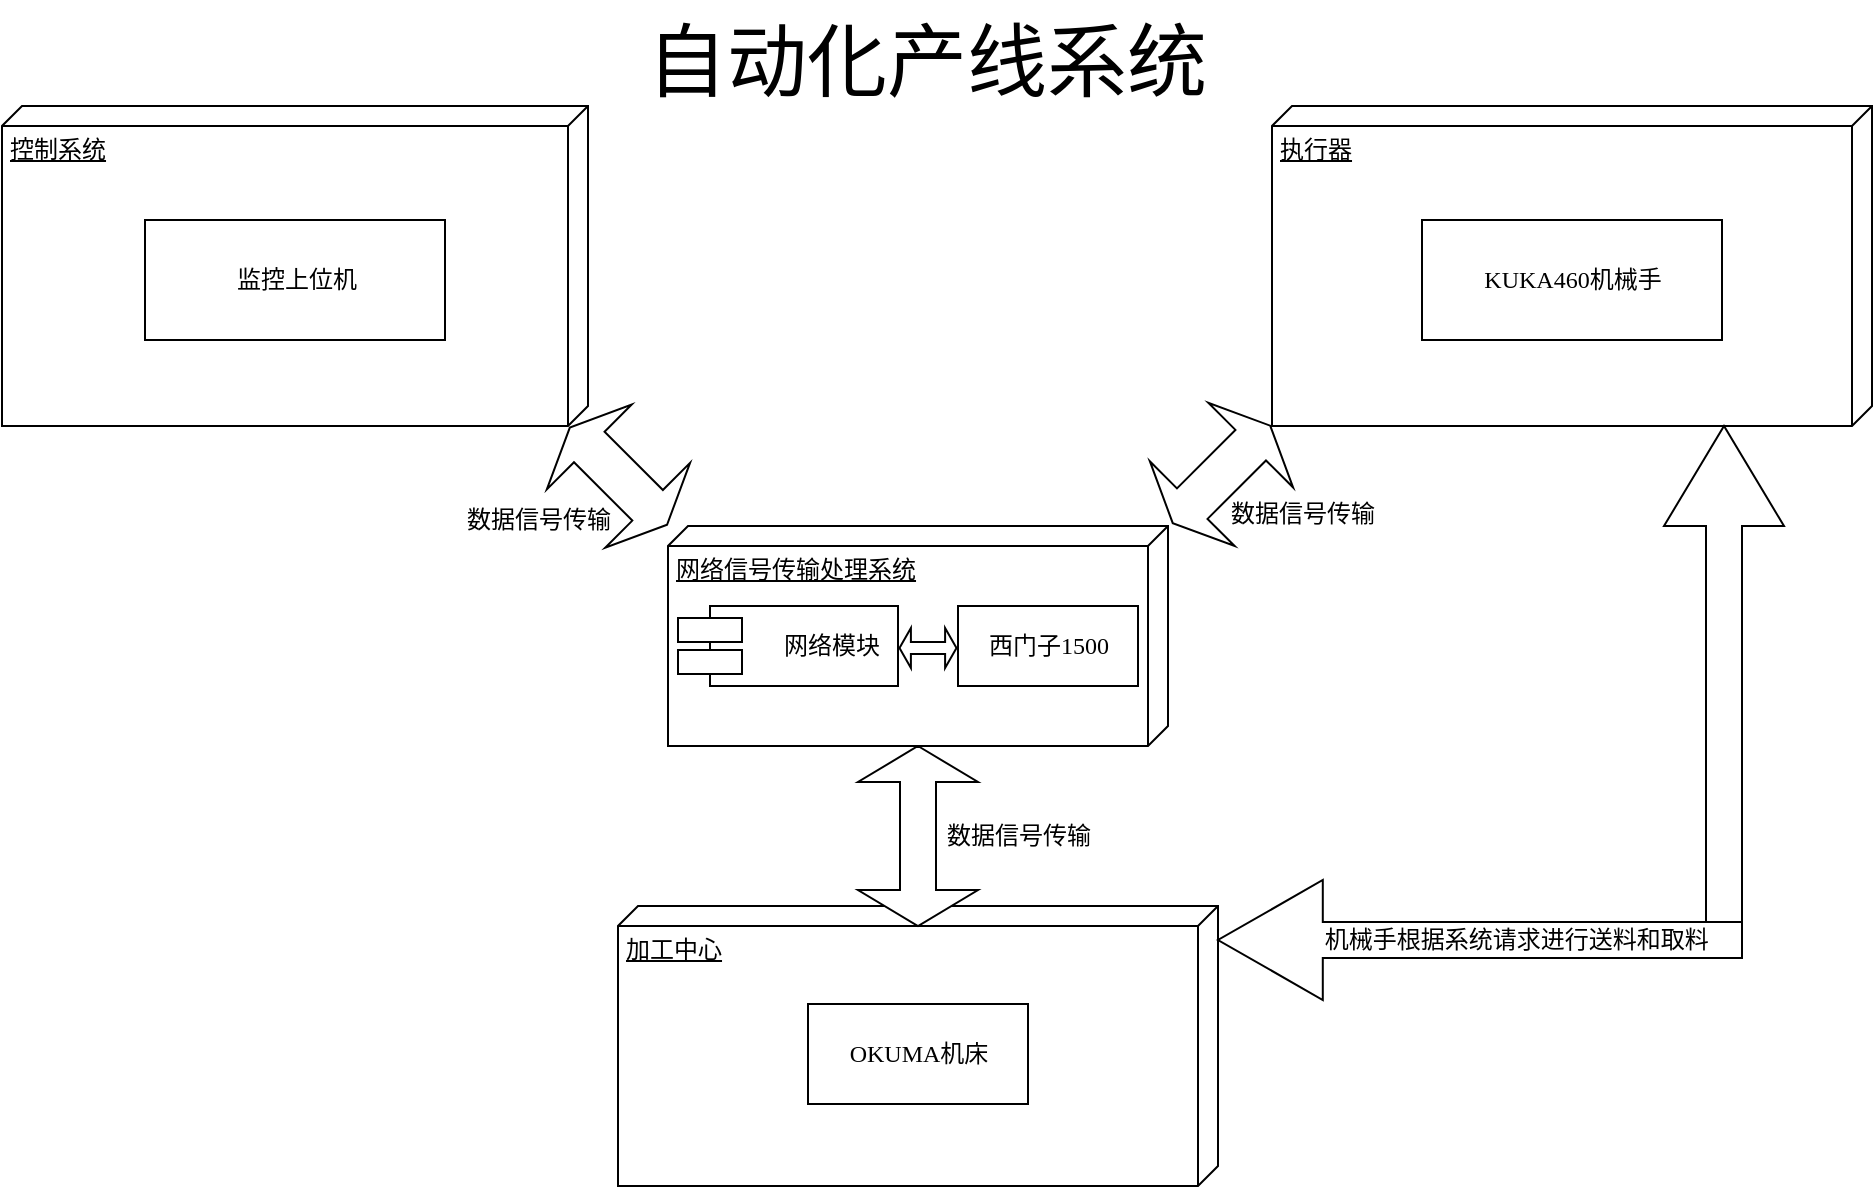 <mxfile version="22.1.7" type="github">
  <diagram name="Page-1" id="5f0bae14-7c28-e335-631c-24af17079c00">
    <mxGraphModel dx="1050" dy="542" grid="1" gridSize="10" guides="1" tooltips="1" connect="1" arrows="1" fold="1" page="1" pageScale="1" pageWidth="1100" pageHeight="850" background="none" math="0" shadow="0">
      <root>
        <mxCell id="0" />
        <mxCell id="1" parent="0" />
        <mxCell id="39150e848f15840c-1" value="控制系统" style="verticalAlign=top;align=left;spacingTop=8;spacingLeft=2;spacingRight=12;shape=cube;size=10;direction=south;fontStyle=4;html=1;rounded=0;shadow=0;comic=0;labelBackgroundColor=none;strokeWidth=1;fontFamily=Verdana;fontSize=12" parent="1" vertex="1">
          <mxGeometry x="90" y="160" width="293" height="160" as="geometry" />
        </mxCell>
        <mxCell id="39150e848f15840c-2" value="执行器" style="verticalAlign=top;align=left;spacingTop=8;spacingLeft=2;spacingRight=12;shape=cube;size=10;direction=south;fontStyle=4;html=1;rounded=0;shadow=0;comic=0;labelBackgroundColor=none;strokeWidth=1;fontFamily=Verdana;fontSize=12" parent="1" vertex="1">
          <mxGeometry x="725" y="160" width="300" height="160" as="geometry" />
        </mxCell>
        <mxCell id="39150e848f15840c-3" value="加工中心" style="verticalAlign=top;align=left;spacingTop=8;spacingLeft=2;spacingRight=12;shape=cube;size=10;direction=south;fontStyle=4;html=1;rounded=0;shadow=0;comic=0;labelBackgroundColor=none;strokeWidth=1;fontFamily=Verdana;fontSize=12" parent="1" vertex="1">
          <mxGeometry x="398" y="560" width="300" height="140" as="geometry" />
        </mxCell>
        <mxCell id="39150e848f15840c-4" value="监控上位机" style="html=1;rounded=0;shadow=0;comic=0;labelBackgroundColor=none;strokeWidth=1;fontFamily=Verdana;fontSize=12;align=center;" parent="1" vertex="1">
          <mxGeometry x="161.5" y="217" width="150" height="60" as="geometry" />
        </mxCell>
        <mxCell id="vnPpEXZ0xeqbMR1Bz8NG-13" value="" style="shape=doubleArrow;direction=south;whiteSpace=wrap;html=1;arrowWidth=0.36;arrowSize=0.2;rotation=-225;" parent="1" vertex="1">
          <mxGeometry x="368.22" y="310.7" width="60" height="68.75" as="geometry" />
        </mxCell>
        <mxCell id="vnPpEXZ0xeqbMR1Bz8NG-14" value="" style="shape=doubleArrow;direction=south;whiteSpace=wrap;html=1;" parent="1" vertex="1">
          <mxGeometry x="518" y="480" width="60" height="90" as="geometry" />
        </mxCell>
        <mxCell id="vnPpEXZ0xeqbMR1Bz8NG-17" value="OKUMA机床" style="html=1;rounded=0;shadow=0;comic=0;labelBackgroundColor=none;strokeWidth=1;fontFamily=Verdana;fontSize=12;align=center;" parent="1" vertex="1">
          <mxGeometry x="493" y="609" width="110" height="50" as="geometry" />
        </mxCell>
        <mxCell id="vnPpEXZ0xeqbMR1Bz8NG-18" value="网络信号传输处理系统" style="verticalAlign=top;align=left;spacingTop=8;spacingLeft=2;spacingRight=12;shape=cube;size=10;direction=south;fontStyle=4;html=1;rounded=0;shadow=0;comic=0;labelBackgroundColor=none;strokeWidth=1;fontFamily=Verdana;fontSize=12" parent="1" vertex="1">
          <mxGeometry x="423" y="370" width="250" height="110" as="geometry" />
        </mxCell>
        <mxCell id="vnPpEXZ0xeqbMR1Bz8NG-19" value="&amp;nbsp; &amp;nbsp; &amp;nbsp;网络模块" style="shape=component;align=left;spacingLeft=36;rounded=0;shadow=0;comic=0;labelBackgroundColor=none;strokeWidth=1;fontFamily=Verdana;fontSize=12;html=1;" parent="1" vertex="1">
          <mxGeometry x="428" y="410" width="110" height="40" as="geometry" />
        </mxCell>
        <mxCell id="vnPpEXZ0xeqbMR1Bz8NG-20" value="西门子1500" style="html=1;rounded=0;shadow=0;comic=0;labelBackgroundColor=none;strokeWidth=1;fontFamily=Verdana;fontSize=12;align=center;" parent="1" vertex="1">
          <mxGeometry x="568" y="410" width="90" height="40" as="geometry" />
        </mxCell>
        <mxCell id="vnPpEXZ0xeqbMR1Bz8NG-21" value="" style="shape=doubleArrow;direction=south;whiteSpace=wrap;html=1;arrowWidth=0.36;arrowSize=0.2;rotation=45;" parent="1" vertex="1">
          <mxGeometry x="669.74" y="309.74" width="60" height="68.91" as="geometry" />
        </mxCell>
        <mxCell id="vnPpEXZ0xeqbMR1Bz8NG-24" value="" style="shape=singleArrow;direction=north;whiteSpace=wrap;html=1;" parent="1" vertex="1">
          <mxGeometry x="921" y="320" width="60" height="250" as="geometry" />
        </mxCell>
        <mxCell id="vnPpEXZ0xeqbMR1Bz8NG-25" value="&amp;nbsp; &amp;nbsp; &amp;nbsp; &amp;nbsp; &amp;nbsp; &amp;nbsp;机械手根据系统请求进行送料和取料" style="shape=singleArrow;direction=west;whiteSpace=wrap;html=1;" parent="1" vertex="1">
          <mxGeometry x="698" y="547" width="262" height="60" as="geometry" />
        </mxCell>
        <mxCell id="vnPpEXZ0xeqbMR1Bz8NG-28" value="自动化产线系统" style="text;html=1;align=center;verticalAlign=middle;resizable=0;points=[];autosize=1;strokeColor=none;fillColor=none;fontSize=40;" parent="1" vertex="1">
          <mxGeometry x="402" y="107" width="300" height="60" as="geometry" />
        </mxCell>
        <mxCell id="vnPpEXZ0xeqbMR1Bz8NG-29" value="数据信号传输" style="text;html=1;align=center;verticalAlign=middle;resizable=0;points=[];autosize=1;strokeColor=none;fillColor=none;" parent="1" vertex="1">
          <mxGeometry x="308" y="351.85" width="100" height="30" as="geometry" />
        </mxCell>
        <mxCell id="vnPpEXZ0xeqbMR1Bz8NG-30" value="数据信号传输" style="text;html=1;align=center;verticalAlign=middle;resizable=0;points=[];autosize=1;strokeColor=none;fillColor=none;" parent="1" vertex="1">
          <mxGeometry x="690" y="348.65" width="100" height="30" as="geometry" />
        </mxCell>
        <mxCell id="vnPpEXZ0xeqbMR1Bz8NG-31" value="数据信号传输" style="text;html=1;align=center;verticalAlign=middle;resizable=0;points=[];autosize=1;strokeColor=none;fillColor=none;" parent="1" vertex="1">
          <mxGeometry x="548" y="510" width="100" height="30" as="geometry" />
        </mxCell>
        <mxCell id="Gr5kopsyhIg63QT4uzy--4" value="" style="shape=doubleArrow;whiteSpace=wrap;html=1;" parent="1" vertex="1">
          <mxGeometry x="538.75" y="421" width="28.5" height="20" as="geometry" />
        </mxCell>
        <mxCell id="8x5gK5OE51a5lSexvSh7-1" value="KUKA460机械手" style="html=1;rounded=0;shadow=0;comic=0;labelBackgroundColor=none;strokeWidth=1;fontFamily=Verdana;fontSize=12;align=center;" vertex="1" parent="1">
          <mxGeometry x="800" y="217" width="150" height="60" as="geometry" />
        </mxCell>
      </root>
    </mxGraphModel>
  </diagram>
</mxfile>
